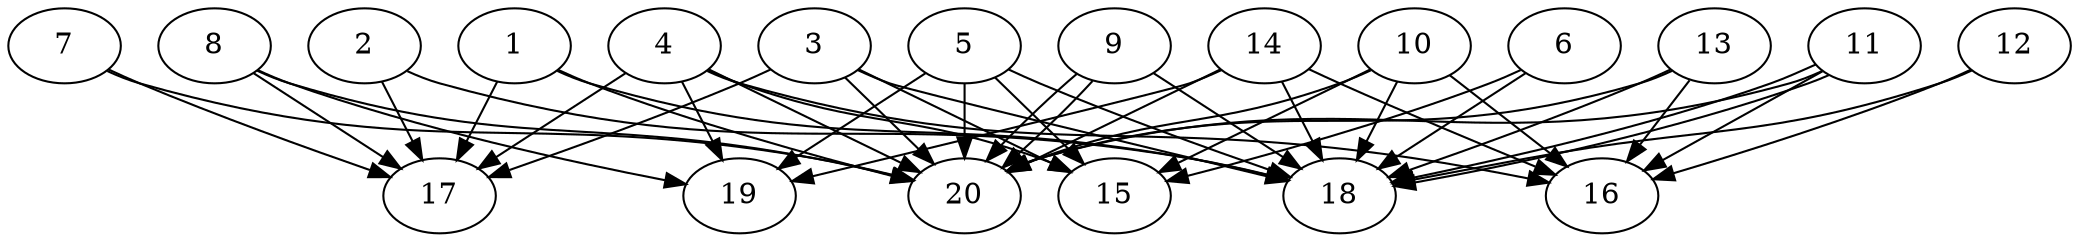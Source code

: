 // DAG automatically generated by daggen at Thu Oct  3 13:58:42 2019
// ./daggen --dot -n 20 --ccr 0.3 --fat 0.9 --regular 0.7 --density 0.9 --mindata 5242880 --maxdata 52428800 
digraph G {
  1 [size="74949973", alpha="0.18", expect_size="22484992"] 
  1 -> 17 [size ="22484992"]
  1 -> 18 [size ="22484992"]
  1 -> 20 [size ="22484992"]
  2 [size="72799573", alpha="0.04", expect_size="21839872"] 
  2 -> 17 [size ="21839872"]
  2 -> 18 [size ="21839872"]
  3 [size="51186347", alpha="0.01", expect_size="15355904"] 
  3 -> 15 [size ="15355904"]
  3 -> 17 [size ="15355904"]
  3 -> 18 [size ="15355904"]
  3 -> 20 [size ="15355904"]
  4 [size="124016640", alpha="0.02", expect_size="37204992"] 
  4 -> 15 [size ="37204992"]
  4 -> 16 [size ="37204992"]
  4 -> 17 [size ="37204992"]
  4 -> 19 [size ="37204992"]
  4 -> 20 [size ="37204992"]
  5 [size="101597867", alpha="0.07", expect_size="30479360"] 
  5 -> 15 [size ="30479360"]
  5 -> 18 [size ="30479360"]
  5 -> 19 [size ="30479360"]
  5 -> 20 [size ="30479360"]
  6 [size="145459200", alpha="0.04", expect_size="43637760"] 
  6 -> 15 [size ="43637760"]
  6 -> 18 [size ="43637760"]
  7 [size="89572693", alpha="0.16", expect_size="26871808"] 
  7 -> 17 [size ="26871808"]
  7 -> 20 [size ="26871808"]
  8 [size="143882240", alpha="0.17", expect_size="43164672"] 
  8 -> 17 [size ="43164672"]
  8 -> 19 [size ="43164672"]
  8 -> 20 [size ="43164672"]
  9 [size="44800000", alpha="0.14", expect_size="13440000"] 
  9 -> 18 [size ="13440000"]
  9 -> 20 [size ="13440000"]
  9 -> 20 [size ="13440000"]
  10 [size="20080640", alpha="0.05", expect_size="6024192"] 
  10 -> 15 [size ="6024192"]
  10 -> 16 [size ="6024192"]
  10 -> 18 [size ="6024192"]
  10 -> 20 [size ="6024192"]
  11 [size="166591147", alpha="0.19", expect_size="49977344"] 
  11 -> 16 [size ="49977344"]
  11 -> 18 [size ="49977344"]
  11 -> 18 [size ="49977344"]
  11 -> 20 [size ="49977344"]
  12 [size="149179733", alpha="0.05", expect_size="44753920"] 
  12 -> 16 [size ="44753920"]
  12 -> 18 [size ="44753920"]
  13 [size="19964587", alpha="0.14", expect_size="5989376"] 
  13 -> 16 [size ="5989376"]
  13 -> 18 [size ="5989376"]
  13 -> 20 [size ="5989376"]
  14 [size="31177387", alpha="0.06", expect_size="9353216"] 
  14 -> 16 [size ="9353216"]
  14 -> 18 [size ="9353216"]
  14 -> 19 [size ="9353216"]
  14 -> 20 [size ="9353216"]
  15 [size="44561067", alpha="0.06", expect_size="13368320"] 
  16 [size="102765227", alpha="0.00", expect_size="30829568"] 
  17 [size="135819947", alpha="0.20", expect_size="40745984"] 
  18 [size="107973973", alpha="0.08", expect_size="32392192"] 
  19 [size="81991680", alpha="0.05", expect_size="24597504"] 
  20 [size="37072213", alpha="0.04", expect_size="11121664"] 
}
